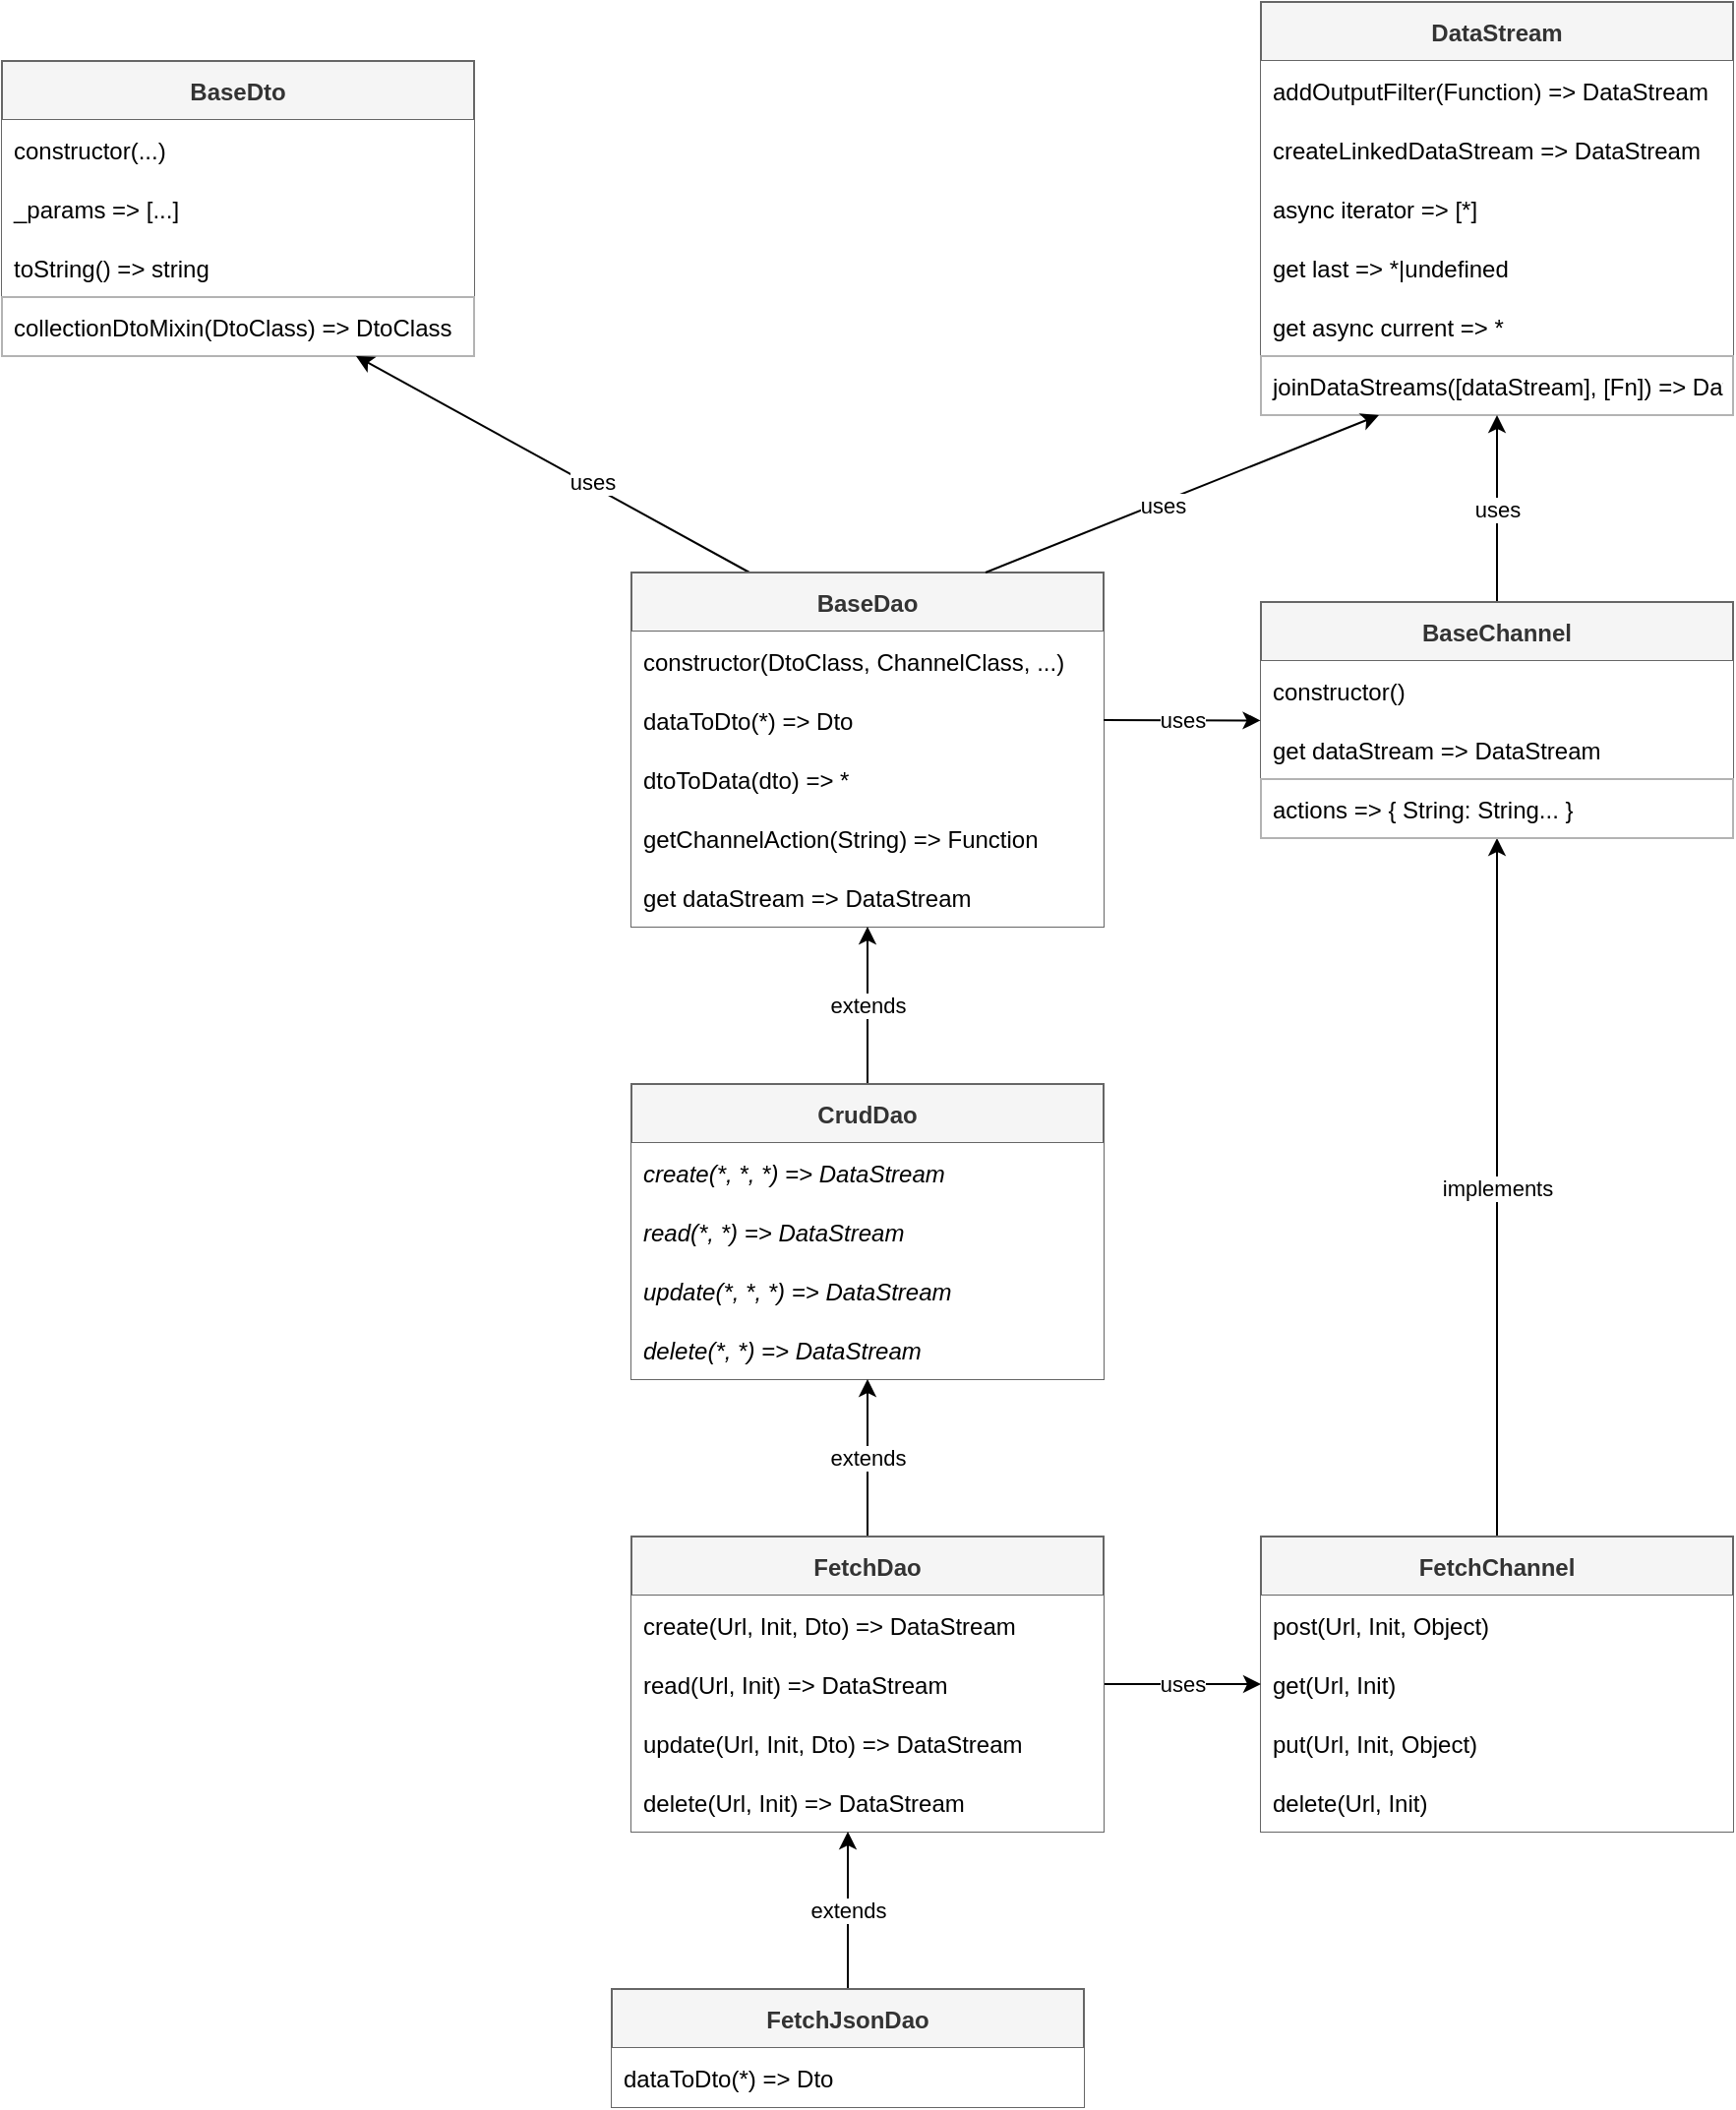 <mxfile version="16.1.2" type="device"><diagram id="iMHqvVrSjNVwY0IUCzgV" name="Page-1"><mxGraphModel dx="1422" dy="905" grid="1" gridSize="10" guides="1" tooltips="1" connect="1" arrows="1" fold="1" page="1" pageScale="1" pageWidth="827" pageHeight="1169" math="0" shadow="0"><root><mxCell id="NezdgiLRNgqkMwtVz11u-0"/><mxCell id="NezdgiLRNgqkMwtVz11u-1" parent="NezdgiLRNgqkMwtVz11u-0"/><mxCell id="dYcSp7rIHJBnlq23_5I7-0" value="BaseDto" style="swimlane;fontStyle=1;childLayout=stackLayout;horizontal=1;startSize=30;horizontalStack=0;resizeParent=1;resizeParentMax=0;resizeLast=0;collapsible=1;marginBottom=0;fillColor=#f5f5f5;fontColor=#333333;strokeColor=#666666;" parent="NezdgiLRNgqkMwtVz11u-1" vertex="1"><mxGeometry x="20" y="60" width="240" height="150" as="geometry"><mxRectangle x="290" y="10" width="80" height="30" as="alternateBounds"/></mxGeometry></mxCell><mxCell id="dYcSp7rIHJBnlq23_5I7-1" value="constructor(...)" style="text;strokeColor=none;fillColor=default;align=left;verticalAlign=middle;spacingLeft=4;spacingRight=4;overflow=hidden;points=[[0,0.5],[1,0.5]];portConstraint=eastwest;rotatable=0;" parent="dYcSp7rIHJBnlq23_5I7-0" vertex="1"><mxGeometry y="30" width="240" height="30" as="geometry"/></mxCell><mxCell id="dYcSp7rIHJBnlq23_5I7-2" value="_params =&gt; [...]" style="text;strokeColor=none;fillColor=default;align=left;verticalAlign=middle;spacingLeft=4;spacingRight=4;overflow=hidden;points=[[0,0.5],[1,0.5]];portConstraint=eastwest;rotatable=0;" parent="dYcSp7rIHJBnlq23_5I7-0" vertex="1"><mxGeometry y="60" width="240" height="30" as="geometry"/></mxCell><mxCell id="qj7HWWdTAwaBd8bj8c_g-0" value="toString() =&gt; string" style="text;strokeColor=none;fillColor=default;align=left;verticalAlign=middle;spacingLeft=4;spacingRight=4;overflow=hidden;points=[[0,0.5],[1,0.5]];portConstraint=eastwest;rotatable=0;" parent="dYcSp7rIHJBnlq23_5I7-0" vertex="1"><mxGeometry y="90" width="240" height="30" as="geometry"/></mxCell><mxCell id="oCyr5EhdjTXQCF4BOgAG-0" value="collectionDtoMixin(DtoClass) =&gt; DtoClass" style="text;strokeColor=#B3B3B3;fillColor=default;align=left;verticalAlign=middle;spacingLeft=4;spacingRight=4;overflow=hidden;points=[[0,0.5],[1,0.5]];portConstraint=eastwest;rotatable=0;" parent="dYcSp7rIHJBnlq23_5I7-0" vertex="1"><mxGeometry y="120" width="240" height="30" as="geometry"/></mxCell><mxCell id="dYcSp7rIHJBnlq23_5I7-3" value="DataStream" style="swimlane;fontStyle=1;childLayout=stackLayout;horizontal=1;startSize=30;horizontalStack=0;resizeParent=1;resizeParentMax=0;resizeLast=0;collapsible=1;marginBottom=0;fillColor=#f5f5f5;fontColor=#333333;strokeColor=#666666;" parent="NezdgiLRNgqkMwtVz11u-1" vertex="1"><mxGeometry x="660" y="30" width="240" height="210" as="geometry"/></mxCell><mxCell id="ERngU4k1mohr4f7b0dAo-13" value="addOutputFilter(Function) =&gt; DataStream" style="text;strokeColor=none;fillColor=default;align=left;verticalAlign=middle;spacingLeft=4;spacingRight=4;overflow=hidden;points=[[0,0.5],[1,0.5]];portConstraint=eastwest;rotatable=0;" vertex="1" parent="dYcSp7rIHJBnlq23_5I7-3"><mxGeometry y="30" width="240" height="30" as="geometry"/></mxCell><mxCell id="qj7HWWdTAwaBd8bj8c_g-2" value="createLinkedDataStream =&gt; DataStream" style="text;strokeColor=none;fillColor=default;align=left;verticalAlign=middle;spacingLeft=4;spacingRight=4;overflow=hidden;points=[[0,0.5],[1,0.5]];portConstraint=eastwest;rotatable=0;" parent="dYcSp7rIHJBnlq23_5I7-3" vertex="1"><mxGeometry y="60" width="240" height="30" as="geometry"/></mxCell><mxCell id="ERngU4k1mohr4f7b0dAo-12" value="async iterator =&gt; [*]" style="text;strokeColor=none;fillColor=default;align=left;verticalAlign=middle;spacingLeft=4;spacingRight=4;overflow=hidden;points=[[0,0.5],[1,0.5]];portConstraint=eastwest;rotatable=0;" vertex="1" parent="dYcSp7rIHJBnlq23_5I7-3"><mxGeometry y="90" width="240" height="30" as="geometry"/></mxCell><mxCell id="dYcSp7rIHJBnlq23_5I7-4" value="get last =&gt; *|undefined" style="text;strokeColor=none;fillColor=default;align=left;verticalAlign=middle;spacingLeft=4;spacingRight=4;overflow=hidden;points=[[0,0.5],[1,0.5]];portConstraint=eastwest;rotatable=0;" parent="dYcSp7rIHJBnlq23_5I7-3" vertex="1"><mxGeometry y="120" width="240" height="30" as="geometry"/></mxCell><mxCell id="dYcSp7rIHJBnlq23_5I7-5" value="get async current =&gt; *" style="text;strokeColor=none;fillColor=default;align=left;verticalAlign=middle;spacingLeft=4;spacingRight=4;overflow=hidden;points=[[0,0.5],[1,0.5]];portConstraint=eastwest;rotatable=0;" parent="dYcSp7rIHJBnlq23_5I7-3" vertex="1"><mxGeometry y="150" width="240" height="30" as="geometry"/></mxCell><mxCell id="dYcSp7rIHJBnlq23_5I7-6" value="joinDataStreams([dataStream], [Fn]) =&gt; DataStream" style="text;strokeColor=#B3B3B3;fillColor=default;align=left;verticalAlign=middle;spacingLeft=4;spacingRight=4;overflow=hidden;points=[[0,0.5],[1,0.5]];portConstraint=eastwest;rotatable=0;" parent="dYcSp7rIHJBnlq23_5I7-3" vertex="1"><mxGeometry y="180" width="240" height="30" as="geometry"/></mxCell><mxCell id="dYcSp7rIHJBnlq23_5I7-7" value="uses" style="edgeStyle=orthogonalEdgeStyle;rounded=0;orthogonalLoop=1;jettySize=auto;html=1;exitX=0.5;exitY=0;exitDx=0;exitDy=0;entryX=0.5;entryY=1;entryDx=0;entryDy=0;" parent="NezdgiLRNgqkMwtVz11u-1" source="dYcSp7rIHJBnlq23_5I7-8" target="dYcSp7rIHJBnlq23_5I7-3" edge="1"><mxGeometry relative="1" as="geometry"><mxPoint x="980" y="370" as="targetPoint"/></mxGeometry></mxCell><mxCell id="dYcSp7rIHJBnlq23_5I7-14" value="uses" style="rounded=0;orthogonalLoop=1;jettySize=auto;html=1;exitX=0.25;exitY=0;exitDx=0;exitDy=0;entryX=0.75;entryY=1;entryDx=0;entryDy=0;" parent="NezdgiLRNgqkMwtVz11u-1" source="dYcSp7rIHJBnlq23_5I7-16" target="dYcSp7rIHJBnlq23_5I7-0" edge="1"><mxGeometry x="-0.192" y="-2" relative="1" as="geometry"><mxPoint as="offset"/></mxGeometry></mxCell><mxCell id="dYcSp7rIHJBnlq23_5I7-16" value="BaseDao" style="swimlane;fontStyle=1;childLayout=stackLayout;horizontal=1;startSize=30;horizontalStack=0;resizeParent=1;resizeParentMax=0;resizeLast=0;collapsible=1;marginBottom=0;fillColor=#f5f5f5;fontColor=#333333;strokeColor=#666666;" parent="NezdgiLRNgqkMwtVz11u-1" vertex="1"><mxGeometry x="340" y="320" width="240" height="180" as="geometry"/></mxCell><mxCell id="dYcSp7rIHJBnlq23_5I7-17" value="constructor(DtoClass, ChannelClass, ...)" style="text;strokeColor=none;fillColor=default;align=left;verticalAlign=middle;spacingLeft=4;spacingRight=4;overflow=hidden;points=[[0,0.5],[1,0.5]];portConstraint=eastwest;rotatable=0;" parent="dYcSp7rIHJBnlq23_5I7-16" vertex="1"><mxGeometry y="30" width="240" height="30" as="geometry"/></mxCell><mxCell id="JuQ0zMuop4XXNTzEuNCd-5" value="dataToDto(*) =&gt; Dto" style="text;strokeColor=none;fillColor=default;align=left;verticalAlign=middle;spacingLeft=4;spacingRight=4;overflow=hidden;points=[[0,0.5],[1,0.5]];portConstraint=eastwest;rotatable=0;" vertex="1" parent="dYcSp7rIHJBnlq23_5I7-16"><mxGeometry y="60" width="240" height="30" as="geometry"/></mxCell><mxCell id="JuQ0zMuop4XXNTzEuNCd-6" value="dtoToData(dto) =&gt; *" style="text;strokeColor=none;fillColor=default;align=left;verticalAlign=middle;spacingLeft=4;spacingRight=4;overflow=hidden;points=[[0,0.5],[1,0.5]];portConstraint=eastwest;rotatable=0;" vertex="1" parent="dYcSp7rIHJBnlq23_5I7-16"><mxGeometry y="90" width="240" height="30" as="geometry"/></mxCell><mxCell id="ERngU4k1mohr4f7b0dAo-1" value="getChannelAction(String) =&gt; Function" style="text;strokeColor=none;fillColor=default;align=left;verticalAlign=middle;spacingLeft=4;spacingRight=4;overflow=hidden;points=[[0,0.5],[1,0.5]];portConstraint=eastwest;rotatable=0;" vertex="1" parent="dYcSp7rIHJBnlq23_5I7-16"><mxGeometry y="120" width="240" height="30" as="geometry"/></mxCell><mxCell id="dYcSp7rIHJBnlq23_5I7-18" value="get dataStream =&gt; DataStream" style="text;strokeColor=none;fillColor=default;align=left;verticalAlign=middle;spacingLeft=4;spacingRight=4;overflow=hidden;points=[[0,0.5],[1,0.5]];portConstraint=eastwest;rotatable=0;" parent="dYcSp7rIHJBnlq23_5I7-16" vertex="1"><mxGeometry y="150" width="240" height="30" as="geometry"/></mxCell><mxCell id="dYcSp7rIHJBnlq23_5I7-20" value="extends" style="edgeStyle=orthogonalEdgeStyle;rounded=0;orthogonalLoop=1;jettySize=auto;html=1;" parent="NezdgiLRNgqkMwtVz11u-1" source="dYcSp7rIHJBnlq23_5I7-21" target="dYcSp7rIHJBnlq23_5I7-16" edge="1"><mxGeometry relative="1" as="geometry"/></mxCell><mxCell id="dYcSp7rIHJBnlq23_5I7-21" value="CrudDao" style="swimlane;fontStyle=1;childLayout=stackLayout;horizontal=1;startSize=30;horizontalStack=0;resizeParent=1;resizeParentMax=0;resizeLast=0;collapsible=1;marginBottom=0;fillColor=#f5f5f5;fontColor=#333333;strokeColor=#666666;" parent="NezdgiLRNgqkMwtVz11u-1" vertex="1"><mxGeometry x="340" y="580" width="240" height="150" as="geometry"/></mxCell><mxCell id="dYcSp7rIHJBnlq23_5I7-22" value="create(*, *, *) =&gt; DataStream" style="text;strokeColor=none;fillColor=default;align=left;verticalAlign=middle;spacingLeft=4;spacingRight=4;overflow=hidden;points=[[0,0.5],[1,0.5]];portConstraint=eastwest;rotatable=0;fontStyle=2" parent="dYcSp7rIHJBnlq23_5I7-21" vertex="1"><mxGeometry y="30" width="240" height="30" as="geometry"/></mxCell><mxCell id="dYcSp7rIHJBnlq23_5I7-23" value="read(*, *) =&gt; DataStream" style="text;strokeColor=none;fillColor=default;align=left;verticalAlign=middle;spacingLeft=4;spacingRight=4;overflow=hidden;points=[[0,0.5],[1,0.5]];portConstraint=eastwest;rotatable=0;fontStyle=2" parent="dYcSp7rIHJBnlq23_5I7-21" vertex="1"><mxGeometry y="60" width="240" height="30" as="geometry"/></mxCell><mxCell id="dYcSp7rIHJBnlq23_5I7-24" value="update(*, *, *) =&gt; DataStream" style="text;strokeColor=none;fillColor=default;align=left;verticalAlign=middle;spacingLeft=4;spacingRight=4;overflow=hidden;points=[[0,0.5],[1,0.5]];portConstraint=eastwest;rotatable=0;fontStyle=2" parent="dYcSp7rIHJBnlq23_5I7-21" vertex="1"><mxGeometry y="90" width="240" height="30" as="geometry"/></mxCell><mxCell id="dYcSp7rIHJBnlq23_5I7-25" value="delete(*, *) =&gt; DataStream" style="text;strokeColor=none;fillColor=default;align=left;verticalAlign=middle;spacingLeft=4;spacingRight=4;overflow=hidden;points=[[0,0.5],[1,0.5]];portConstraint=eastwest;rotatable=0;fontStyle=2" parent="dYcSp7rIHJBnlq23_5I7-21" vertex="1"><mxGeometry y="120" width="240" height="30" as="geometry"/></mxCell><mxCell id="dYcSp7rIHJBnlq23_5I7-26" value="implements" style="edgeStyle=orthogonalEdgeStyle;rounded=0;orthogonalLoop=1;jettySize=auto;html=1;" parent="NezdgiLRNgqkMwtVz11u-1" source="dYcSp7rIHJBnlq23_5I7-27" target="dYcSp7rIHJBnlq23_5I7-8" edge="1"><mxGeometry relative="1" as="geometry"/></mxCell><mxCell id="dYcSp7rIHJBnlq23_5I7-27" value="FetchChannel" style="swimlane;fontStyle=1;childLayout=stackLayout;horizontal=1;startSize=30;horizontalStack=0;resizeParent=1;resizeParentMax=0;resizeLast=0;collapsible=1;marginBottom=0;fillColor=#f5f5f5;strokeColor=#666666;fontColor=#333333;" parent="NezdgiLRNgqkMwtVz11u-1" vertex="1"><mxGeometry x="660" y="810" width="240" height="150" as="geometry"/></mxCell><mxCell id="qj7HWWdTAwaBd8bj8c_g-5" value="post(Url, Init, Object)" style="text;strokeColor=none;fillColor=default;align=left;verticalAlign=middle;spacingLeft=4;spacingRight=4;overflow=hidden;points=[[0,0.5],[1,0.5]];portConstraint=eastwest;rotatable=0;" parent="dYcSp7rIHJBnlq23_5I7-27" vertex="1"><mxGeometry y="30" width="240" height="30" as="geometry"/></mxCell><mxCell id="dYcSp7rIHJBnlq23_5I7-29" value="get(Url, Init)" style="text;strokeColor=none;fillColor=default;align=left;verticalAlign=middle;spacingLeft=4;spacingRight=4;overflow=hidden;points=[[0,0.5],[1,0.5]];portConstraint=eastwest;rotatable=0;" parent="dYcSp7rIHJBnlq23_5I7-27" vertex="1"><mxGeometry y="60" width="240" height="30" as="geometry"/></mxCell><mxCell id="dYcSp7rIHJBnlq23_5I7-28" value="put(Url, Init, Object)" style="text;strokeColor=none;fillColor=default;align=left;verticalAlign=middle;spacingLeft=4;spacingRight=4;overflow=hidden;points=[[0,0.5],[1,0.5]];portConstraint=eastwest;rotatable=0;" parent="dYcSp7rIHJBnlq23_5I7-27" vertex="1"><mxGeometry y="90" width="240" height="30" as="geometry"/></mxCell><mxCell id="dYcSp7rIHJBnlq23_5I7-31" value="delete(Url, Init)" style="text;strokeColor=none;fillColor=default;align=left;verticalAlign=middle;spacingLeft=4;spacingRight=4;overflow=hidden;points=[[0,0.5],[1,0.5]];portConstraint=eastwest;rotatable=0;" parent="dYcSp7rIHJBnlq23_5I7-27" vertex="1"><mxGeometry y="120" width="240" height="30" as="geometry"/></mxCell><mxCell id="dYcSp7rIHJBnlq23_5I7-32" value="extends" style="edgeStyle=orthogonalEdgeStyle;rounded=0;orthogonalLoop=1;jettySize=auto;html=1;" parent="NezdgiLRNgqkMwtVz11u-1" source="dYcSp7rIHJBnlq23_5I7-34" target="dYcSp7rIHJBnlq23_5I7-21" edge="1"><mxGeometry relative="1" as="geometry"/></mxCell><mxCell id="dYcSp7rIHJBnlq23_5I7-33" value="uses" style="edgeStyle=orthogonalEdgeStyle;rounded=0;orthogonalLoop=1;jettySize=auto;html=1;exitX=1;exitY=0.5;exitDx=0;exitDy=0;entryX=0;entryY=0.5;entryDx=0;entryDy=0;" parent="NezdgiLRNgqkMwtVz11u-1" source="dYcSp7rIHJBnlq23_5I7-37" target="dYcSp7rIHJBnlq23_5I7-29" edge="1"><mxGeometry relative="1" as="geometry"><Array as="points"><mxPoint x="620" y="885"/><mxPoint x="620" y="885"/></Array></mxGeometry></mxCell><mxCell id="dYcSp7rIHJBnlq23_5I7-34" value="FetchDao" style="swimlane;fontStyle=1;childLayout=stackLayout;horizontal=1;startSize=30;horizontalStack=0;resizeParent=1;resizeParentMax=0;resizeLast=0;collapsible=1;marginBottom=0;fillColor=#f5f5f5;strokeColor=#666666;fontColor=#333333;" parent="NezdgiLRNgqkMwtVz11u-1" vertex="1"><mxGeometry x="340" y="810" width="240" height="150" as="geometry"/></mxCell><mxCell id="dYcSp7rIHJBnlq23_5I7-36" value="create(Url, Init, Dto) =&gt; DataStream" style="text;strokeColor=none;fillColor=default;align=left;verticalAlign=middle;spacingLeft=4;spacingRight=4;overflow=hidden;points=[[0,0.5],[1,0.5]];portConstraint=eastwest;rotatable=0;" parent="dYcSp7rIHJBnlq23_5I7-34" vertex="1"><mxGeometry y="30" width="240" height="30" as="geometry"/></mxCell><mxCell id="dYcSp7rIHJBnlq23_5I7-37" value="read(Url, Init) =&gt; DataStream" style="text;strokeColor=none;fillColor=default;align=left;verticalAlign=middle;spacingLeft=4;spacingRight=4;overflow=hidden;points=[[0,0.5],[1,0.5]];portConstraint=eastwest;rotatable=0;" parent="dYcSp7rIHJBnlq23_5I7-34" vertex="1"><mxGeometry y="60" width="240" height="30" as="geometry"/></mxCell><mxCell id="dYcSp7rIHJBnlq23_5I7-38" value="update(Url, Init, Dto) =&gt; DataStream" style="text;strokeColor=none;fillColor=default;align=left;verticalAlign=middle;spacingLeft=4;spacingRight=4;overflow=hidden;points=[[0,0.5],[1,0.5]];portConstraint=eastwest;rotatable=0;" parent="dYcSp7rIHJBnlq23_5I7-34" vertex="1"><mxGeometry y="90" width="240" height="30" as="geometry"/></mxCell><mxCell id="dYcSp7rIHJBnlq23_5I7-39" value="delete(Url, Init) =&gt; DataStream" style="text;strokeColor=none;fillColor=default;align=left;verticalAlign=middle;spacingLeft=4;spacingRight=4;overflow=hidden;points=[[0,0.5],[1,0.5]];portConstraint=eastwest;rotatable=0;" parent="dYcSp7rIHJBnlq23_5I7-34" vertex="1"><mxGeometry y="120" width="240" height="30" as="geometry"/></mxCell><mxCell id="dYcSp7rIHJBnlq23_5I7-8" value="BaseChannel" style="swimlane;fontStyle=1;childLayout=stackLayout;horizontal=1;startSize=30;horizontalStack=0;resizeParent=1;resizeParentMax=0;resizeLast=0;collapsible=1;marginBottom=0;fillColor=#f5f5f5;fontColor=#333333;strokeColor=#666666;" parent="NezdgiLRNgqkMwtVz11u-1" vertex="1"><mxGeometry x="660" y="335" width="240" height="120" as="geometry"/></mxCell><mxCell id="dYcSp7rIHJBnlq23_5I7-9" value="constructor()" style="text;strokeColor=none;fillColor=default;align=left;verticalAlign=middle;spacingLeft=4;spacingRight=4;overflow=hidden;points=[[0,0.5],[1,0.5]];portConstraint=eastwest;rotatable=0;" parent="dYcSp7rIHJBnlq23_5I7-8" vertex="1"><mxGeometry y="30" width="240" height="30" as="geometry"/></mxCell><mxCell id="dYcSp7rIHJBnlq23_5I7-10" value="get dataStream =&gt; DataStream" style="text;strokeColor=none;fillColor=default;align=left;verticalAlign=middle;spacingLeft=4;spacingRight=4;overflow=hidden;points=[[0,0.5],[1,0.5]];portConstraint=eastwest;rotatable=0;" parent="dYcSp7rIHJBnlq23_5I7-8" vertex="1"><mxGeometry y="60" width="240" height="30" as="geometry"/></mxCell><mxCell id="ERngU4k1mohr4f7b0dAo-0" value="actions =&gt; { String: String... }" style="text;strokeColor=#B3B3B3;fillColor=default;align=left;verticalAlign=middle;spacingLeft=4;spacingRight=4;overflow=hidden;points=[[0,0.5],[1,0.5]];portConstraint=eastwest;rotatable=0;" vertex="1" parent="dYcSp7rIHJBnlq23_5I7-8"><mxGeometry y="90" width="240" height="30" as="geometry"/></mxCell><mxCell id="ERngU4k1mohr4f7b0dAo-3" value="uses" style="rounded=0;orthogonalLoop=1;jettySize=auto;html=1;exitX=0.75;exitY=0;exitDx=0;exitDy=0;entryX=0.25;entryY=1;entryDx=0;entryDy=0;" edge="1" parent="NezdgiLRNgqkMwtVz11u-1" source="dYcSp7rIHJBnlq23_5I7-16" target="dYcSp7rIHJBnlq23_5I7-3"><mxGeometry x="-0.111" y="-2" relative="1" as="geometry"><mxPoint x="980" y="430" as="targetPoint"/><mxPoint x="1" as="offset"/></mxGeometry></mxCell><mxCell id="ERngU4k1mohr4f7b0dAo-5" value="uses" style="edgeStyle=none;rounded=0;orthogonalLoop=1;jettySize=auto;html=1;exitX=1;exitY=0.5;exitDx=0;exitDy=0;entryX=-0.001;entryY=1.007;entryDx=0;entryDy=0;entryPerimeter=0;" edge="1" parent="NezdgiLRNgqkMwtVz11u-1" source="JuQ0zMuop4XXNTzEuNCd-5" target="dYcSp7rIHJBnlq23_5I7-9"><mxGeometry relative="1" as="geometry"/></mxCell><mxCell id="ERngU4k1mohr4f7b0dAo-6" value="extends" style="edgeStyle=orthogonalEdgeStyle;rounded=0;orthogonalLoop=1;jettySize=auto;html=1;" edge="1" parent="NezdgiLRNgqkMwtVz11u-1" source="ERngU4k1mohr4f7b0dAo-7"><mxGeometry relative="1" as="geometry"><mxPoint x="450" y="960" as="targetPoint"/></mxGeometry></mxCell><mxCell id="ERngU4k1mohr4f7b0dAo-7" value="FetchJsonDao" style="swimlane;fontStyle=1;childLayout=stackLayout;horizontal=1;startSize=30;horizontalStack=0;resizeParent=1;resizeParentMax=0;resizeLast=0;collapsible=1;marginBottom=0;fillColor=#f5f5f5;strokeColor=#666666;fontColor=#333333;" vertex="1" parent="NezdgiLRNgqkMwtVz11u-1"><mxGeometry x="330" y="1040" width="240" height="60" as="geometry"/></mxCell><mxCell id="ERngU4k1mohr4f7b0dAo-8" value="dataToDto(*) =&gt; Dto" style="text;strokeColor=none;fillColor=default;align=left;verticalAlign=middle;spacingLeft=4;spacingRight=4;overflow=hidden;points=[[0,0.5],[1,0.5]];portConstraint=eastwest;rotatable=0;" vertex="1" parent="ERngU4k1mohr4f7b0dAo-7"><mxGeometry y="30" width="240" height="30" as="geometry"/></mxCell></root></mxGraphModel></diagram></mxfile>
